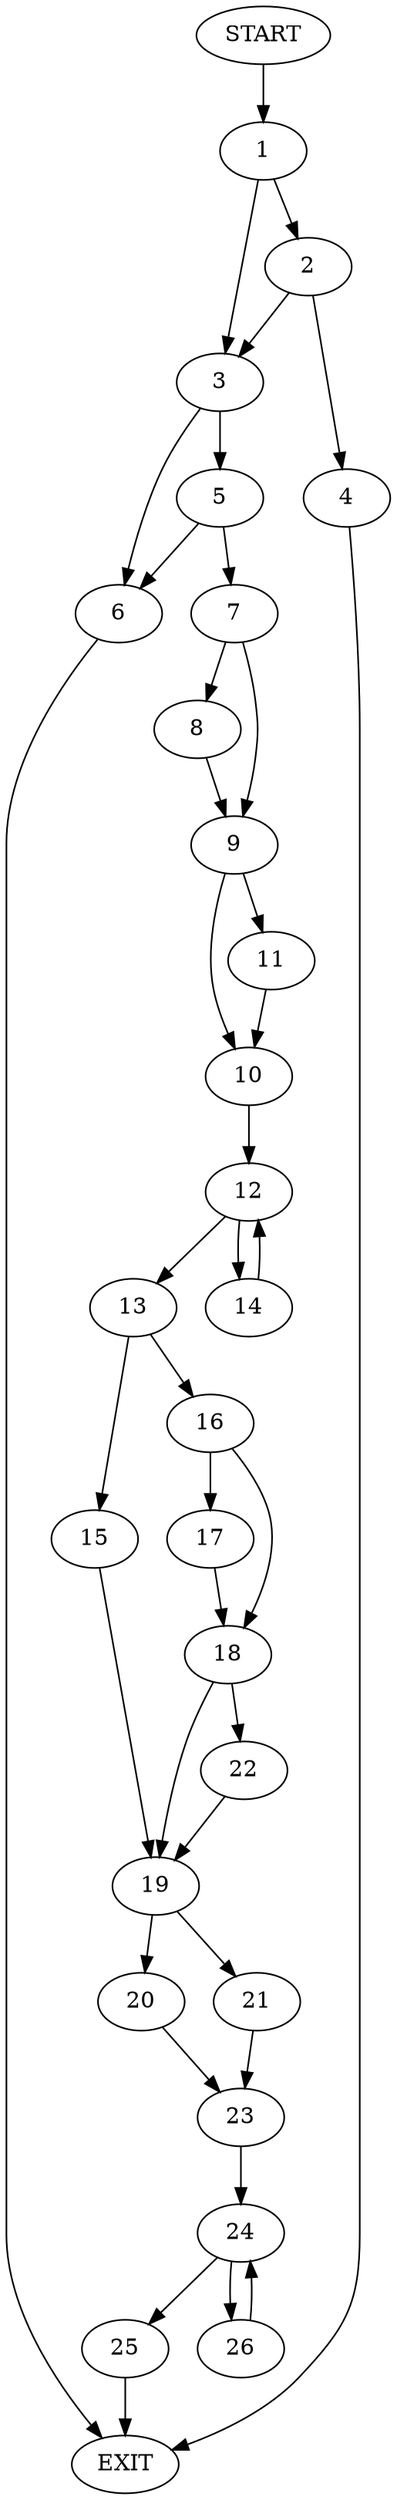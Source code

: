digraph {
0 [label="START"]
27 [label="EXIT"]
0 -> 1
1 -> 2
1 -> 3
2 -> 4
2 -> 3
3 -> 5
3 -> 6
4 -> 27
6 -> 27
5 -> 6
5 -> 7
7 -> 8
7 -> 9
8 -> 9
9 -> 10
9 -> 11
10 -> 12
11 -> 10
12 -> 13
12 -> 14
13 -> 15
13 -> 16
14 -> 12
16 -> 17
16 -> 18
15 -> 19
19 -> 20
19 -> 21
17 -> 18
18 -> 19
18 -> 22
22 -> 19
21 -> 23
20 -> 23
23 -> 24
24 -> 25
24 -> 26
25 -> 27
26 -> 24
}
